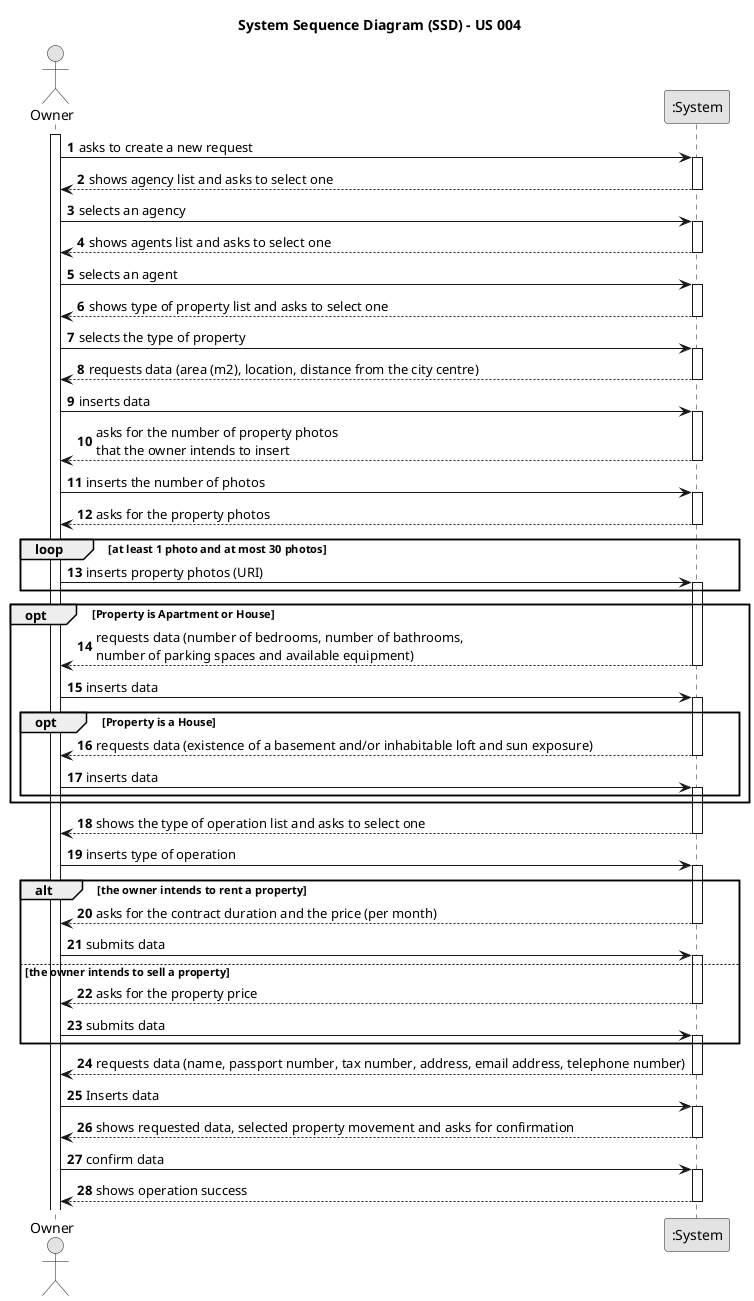 @startuml
skinparam monochrome true
skinparam packageStyle rectangle
skinparam shadowing false

title System Sequence Diagram (SSD) - US 004

autonumber

actor "Owner" as Owner
participant ":System" as System

activate Owner

    Owner -> System : asks to create a new request
    activate System

        System --> Owner : shows agency list and asks to select one
    deactivate System

    Owner -> System : selects an agency
    activate System

        System --> Owner : shows agents list and asks to select one
    deactivate System

    Owner -> System : selects an agent
    activate System


        System --> Owner : shows type of property list and asks to select one
    deactivate System

    Owner -> System : selects the type of property

        activate System

        System --> Owner : requests data (area (m2), location, distance from the city centre)

    deactivate System

    Owner -> System : inserts data

    activate System

    System --> Owner : asks for the number of property photos \nthat the owner intends to insert

    deactivate System

    Owner -> System : inserts the number of photos

    activate System

    System --> Owner : asks for the property photos

    deactivate System
    loop at least 1 photo and at most 30 photos

    Owner -> System : inserts property photos (URI)
    activate System

    end
   activate System

    opt Property is Apartment or House

        System --> Owner : requests data (number of bedrooms, number of bathrooms, \nnumber of parking spaces and available equipment)

    deactivate System

    Owner -> System : inserts data
    activate System

    opt Property is a House

         System --> Owner : requests data (existence of a basement and/or inhabitable loft and sun exposure)
    deactivate System

    Owner -> System : inserts data
    activate System

    end

    end

    System --> Owner : shows the type of operation list and asks to select one
    deactivate System

    Owner -> System : inserts type of operation

    alt the owner intends to rent a property
    activate System

    System --> Owner : asks for the contract duration and the price (per month)
    deactivate System

    Owner -> System : submits data
    activate System

    else the owner intends to sell a property
    System --> Owner : asks for the property price

    deactivate System

    Owner -> System : submits data
    activate System

    end

          System --> Owner : requests data (name, passport number, tax number, address, email address, telephone number)
    deactivate System

    Owner -> System : Inserts data
    activate System

           System --> Owner : shows requested data, selected property movement and asks for confirmation

    deactivate System

    Owner -> System : confirm data
    activate System

            System --> Owner : shows operation success
    deactivate System

@enduml